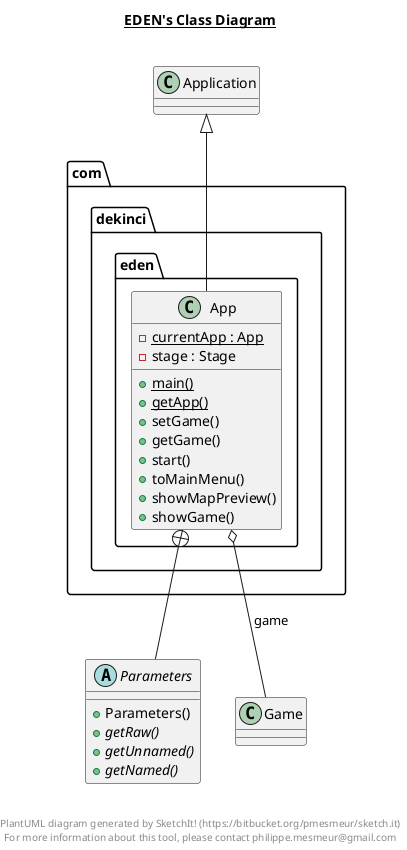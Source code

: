 @startuml

title __EDEN's Class Diagram__\n

  package com.dekinci.eden {
    class App {
        {static} - currentApp : App
        - stage : Stage
        {static} + main()
        {static} + getApp()
        + setGame()
        + getGame()
        + start()
        + toMainMenu()
        + showMapPreview()
        + showGame()
    }
  }
  

  abstract class Parameters {
      + Parameters()
      {abstract} + getRaw()
      {abstract} + getUnnamed()
      {abstract} + getNamed()
  }
  

  App -up-|> Application
  App o-- Game : game
  App +-down- Parameters


right footer


PlantUML diagram generated by SketchIt! (https://bitbucket.org/pmesmeur/sketch.it)
For more information about this tool, please contact philippe.mesmeur@gmail.com
endfooter

@enduml
